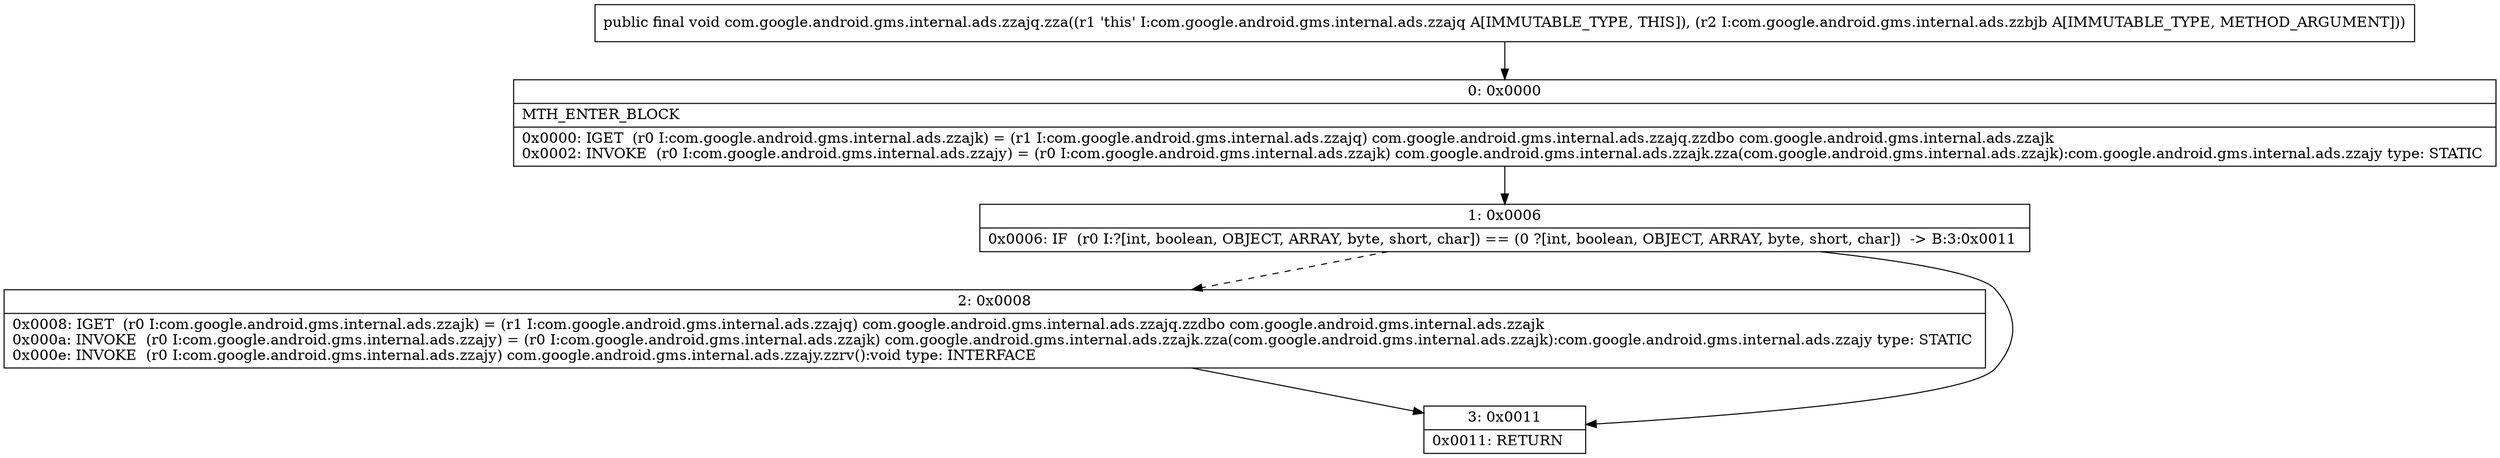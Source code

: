 digraph "CFG forcom.google.android.gms.internal.ads.zzajq.zza(Lcom\/google\/android\/gms\/internal\/ads\/zzbjb;)V" {
Node_0 [shape=record,label="{0\:\ 0x0000|MTH_ENTER_BLOCK\l|0x0000: IGET  (r0 I:com.google.android.gms.internal.ads.zzajk) = (r1 I:com.google.android.gms.internal.ads.zzajq) com.google.android.gms.internal.ads.zzajq.zzdbo com.google.android.gms.internal.ads.zzajk \l0x0002: INVOKE  (r0 I:com.google.android.gms.internal.ads.zzajy) = (r0 I:com.google.android.gms.internal.ads.zzajk) com.google.android.gms.internal.ads.zzajk.zza(com.google.android.gms.internal.ads.zzajk):com.google.android.gms.internal.ads.zzajy type: STATIC \l}"];
Node_1 [shape=record,label="{1\:\ 0x0006|0x0006: IF  (r0 I:?[int, boolean, OBJECT, ARRAY, byte, short, char]) == (0 ?[int, boolean, OBJECT, ARRAY, byte, short, char])  \-\> B:3:0x0011 \l}"];
Node_2 [shape=record,label="{2\:\ 0x0008|0x0008: IGET  (r0 I:com.google.android.gms.internal.ads.zzajk) = (r1 I:com.google.android.gms.internal.ads.zzajq) com.google.android.gms.internal.ads.zzajq.zzdbo com.google.android.gms.internal.ads.zzajk \l0x000a: INVOKE  (r0 I:com.google.android.gms.internal.ads.zzajy) = (r0 I:com.google.android.gms.internal.ads.zzajk) com.google.android.gms.internal.ads.zzajk.zza(com.google.android.gms.internal.ads.zzajk):com.google.android.gms.internal.ads.zzajy type: STATIC \l0x000e: INVOKE  (r0 I:com.google.android.gms.internal.ads.zzajy) com.google.android.gms.internal.ads.zzajy.zzrv():void type: INTERFACE \l}"];
Node_3 [shape=record,label="{3\:\ 0x0011|0x0011: RETURN   \l}"];
MethodNode[shape=record,label="{public final void com.google.android.gms.internal.ads.zzajq.zza((r1 'this' I:com.google.android.gms.internal.ads.zzajq A[IMMUTABLE_TYPE, THIS]), (r2 I:com.google.android.gms.internal.ads.zzbjb A[IMMUTABLE_TYPE, METHOD_ARGUMENT])) }"];
MethodNode -> Node_0;
Node_0 -> Node_1;
Node_1 -> Node_2[style=dashed];
Node_1 -> Node_3;
Node_2 -> Node_3;
}

